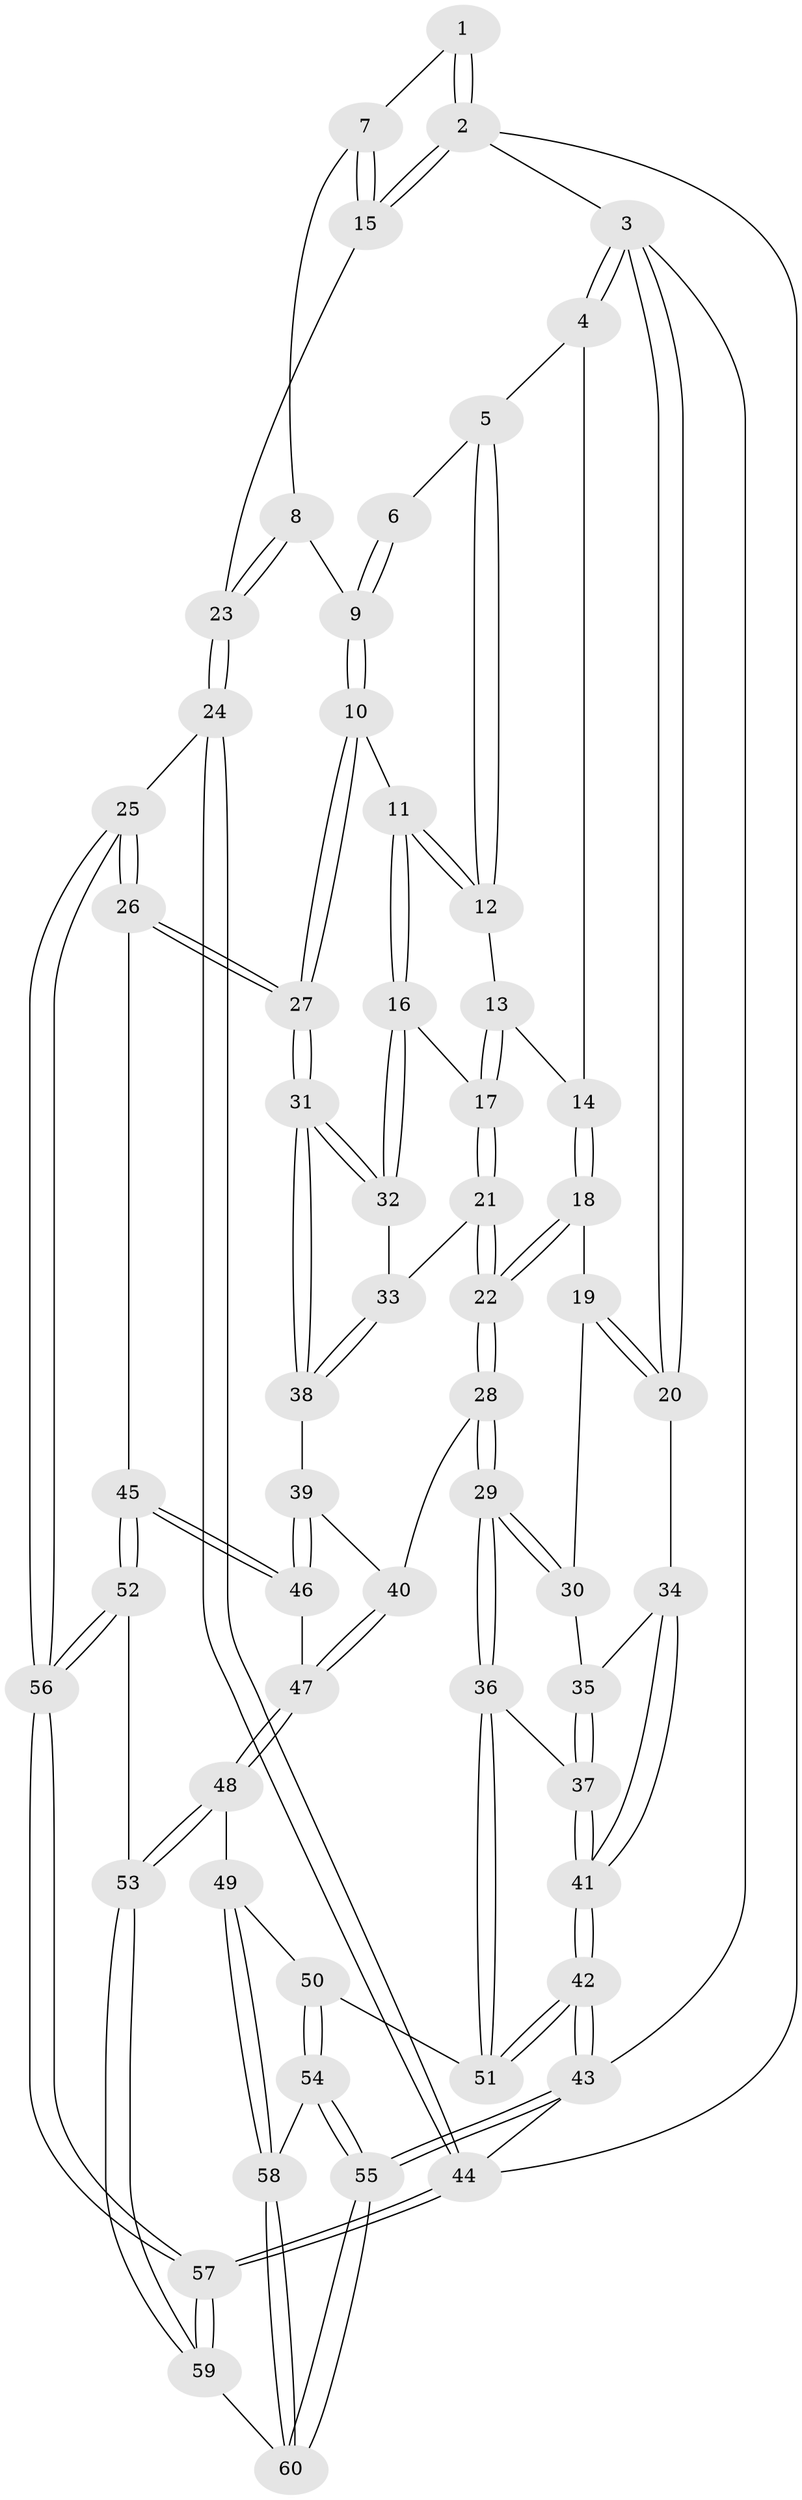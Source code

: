 // Generated by graph-tools (version 1.1) at 2025/27/03/09/25 03:27:15]
// undirected, 60 vertices, 147 edges
graph export_dot {
graph [start="1"]
  node [color=gray90,style=filled];
  1 [pos="+0.7382141994197012+0"];
  2 [pos="+1+0"];
  3 [pos="+0+0"];
  4 [pos="+0.22177717253541454+0"];
  5 [pos="+0.5330441487356039+0"];
  6 [pos="+0.642538313932463+0"];
  7 [pos="+0.8251213319921498+0.07689453356551121"];
  8 [pos="+0.782798273357003+0.19849761917424819"];
  9 [pos="+0.6895211553586528+0.22443833046403297"];
  10 [pos="+0.6803008675959096+0.2314363760742415"];
  11 [pos="+0.594021879893767+0.2451515651987112"];
  12 [pos="+0.5050225272824989+0.08870424799210552"];
  13 [pos="+0.32690119012853613+0.16925510932371632"];
  14 [pos="+0.26640828243320014+0.16241812935060032"];
  15 [pos="+1+0.11591656521145335"];
  16 [pos="+0.5879785003027369+0.25176551174130873"];
  17 [pos="+0.4926473393854111+0.303740080954637"];
  18 [pos="+0.26559955369130595+0.16349611874529155"];
  19 [pos="+0.17549524644208464+0.23989411529155943"];
  20 [pos="+0+0"];
  21 [pos="+0.4118052818742055+0.43776432650224884"];
  22 [pos="+0.4102197301144131+0.43880907033257405"];
  23 [pos="+1+0.36997951952616204"];
  24 [pos="+1+0.565086975242981"];
  25 [pos="+0.9247370761794093+0.6000167775511558"];
  26 [pos="+0.8619267871065445+0.5953100860983385"];
  27 [pos="+0.8201163667526772+0.569230565823029"];
  28 [pos="+0.3249466291996597+0.5278008487434767"];
  29 [pos="+0.3231859408703959+0.5283160701707422"];
  30 [pos="+0.12851914729479103+0.35435635767467516"];
  31 [pos="+0.780899098151223+0.559161151737447"];
  32 [pos="+0.6207399040224162+0.41835767007116226"];
  33 [pos="+0.5154547971223836+0.46214726390669564"];
  34 [pos="+0+0.36451808396168506"];
  35 [pos="+0.08301135823931188+0.36592986901263136"];
  36 [pos="+0.24659201188272253+0.6610840967828626"];
  37 [pos="+0.06381233487034385+0.5926704264347741"];
  38 [pos="+0.636889446683245+0.560911837639938"];
  39 [pos="+0.5276260013041227+0.6156943007572238"];
  40 [pos="+0.44470068895978715+0.603978593354807"];
  41 [pos="+0+0.6669999978054704"];
  42 [pos="+0+0.8368840387428751"];
  43 [pos="+0+1"];
  44 [pos="+1+1"];
  45 [pos="+0.661287059473444+0.7669309359963568"];
  46 [pos="+0.554054135415327+0.6739133827022418"];
  47 [pos="+0.48157756599837465+0.7612083658005155"];
  48 [pos="+0.4802106196558778+0.8236677558719031"];
  49 [pos="+0.46493771978779125+0.8277684482831946"];
  50 [pos="+0.24761811547219034+0.6960511257983858"];
  51 [pos="+0.2439991274361563+0.6808966598348464"];
  52 [pos="+0.6248833783766558+0.8270765207429153"];
  53 [pos="+0.5757547332516485+0.8475260847491981"];
  54 [pos="+0.18623736387630915+0.9918127241877764"];
  55 [pos="+0.06372169378626293+1"];
  56 [pos="+0.8157722554041059+1"];
  57 [pos="+0.8772769394916925+1"];
  58 [pos="+0.4537793379325563+0.842767424172205"];
  59 [pos="+0.5412333355518345+1"];
  60 [pos="+0.4085601947924815+1"];
  1 -- 2;
  1 -- 2;
  1 -- 7;
  2 -- 3;
  2 -- 15;
  2 -- 15;
  2 -- 44;
  3 -- 4;
  3 -- 4;
  3 -- 20;
  3 -- 20;
  3 -- 43;
  4 -- 5;
  4 -- 14;
  5 -- 6;
  5 -- 12;
  5 -- 12;
  6 -- 9;
  6 -- 9;
  7 -- 8;
  7 -- 15;
  7 -- 15;
  8 -- 9;
  8 -- 23;
  8 -- 23;
  9 -- 10;
  9 -- 10;
  10 -- 11;
  10 -- 27;
  10 -- 27;
  11 -- 12;
  11 -- 12;
  11 -- 16;
  11 -- 16;
  12 -- 13;
  13 -- 14;
  13 -- 17;
  13 -- 17;
  14 -- 18;
  14 -- 18;
  15 -- 23;
  16 -- 17;
  16 -- 32;
  16 -- 32;
  17 -- 21;
  17 -- 21;
  18 -- 19;
  18 -- 22;
  18 -- 22;
  19 -- 20;
  19 -- 20;
  19 -- 30;
  20 -- 34;
  21 -- 22;
  21 -- 22;
  21 -- 33;
  22 -- 28;
  22 -- 28;
  23 -- 24;
  23 -- 24;
  24 -- 25;
  24 -- 44;
  24 -- 44;
  25 -- 26;
  25 -- 26;
  25 -- 56;
  25 -- 56;
  26 -- 27;
  26 -- 27;
  26 -- 45;
  27 -- 31;
  27 -- 31;
  28 -- 29;
  28 -- 29;
  28 -- 40;
  29 -- 30;
  29 -- 30;
  29 -- 36;
  29 -- 36;
  30 -- 35;
  31 -- 32;
  31 -- 32;
  31 -- 38;
  31 -- 38;
  32 -- 33;
  33 -- 38;
  33 -- 38;
  34 -- 35;
  34 -- 41;
  34 -- 41;
  35 -- 37;
  35 -- 37;
  36 -- 37;
  36 -- 51;
  36 -- 51;
  37 -- 41;
  37 -- 41;
  38 -- 39;
  39 -- 40;
  39 -- 46;
  39 -- 46;
  40 -- 47;
  40 -- 47;
  41 -- 42;
  41 -- 42;
  42 -- 43;
  42 -- 43;
  42 -- 51;
  42 -- 51;
  43 -- 55;
  43 -- 55;
  43 -- 44;
  44 -- 57;
  44 -- 57;
  45 -- 46;
  45 -- 46;
  45 -- 52;
  45 -- 52;
  46 -- 47;
  47 -- 48;
  47 -- 48;
  48 -- 49;
  48 -- 53;
  48 -- 53;
  49 -- 50;
  49 -- 58;
  49 -- 58;
  50 -- 51;
  50 -- 54;
  50 -- 54;
  52 -- 53;
  52 -- 56;
  52 -- 56;
  53 -- 59;
  53 -- 59;
  54 -- 55;
  54 -- 55;
  54 -- 58;
  55 -- 60;
  55 -- 60;
  56 -- 57;
  56 -- 57;
  57 -- 59;
  57 -- 59;
  58 -- 60;
  58 -- 60;
  59 -- 60;
}
